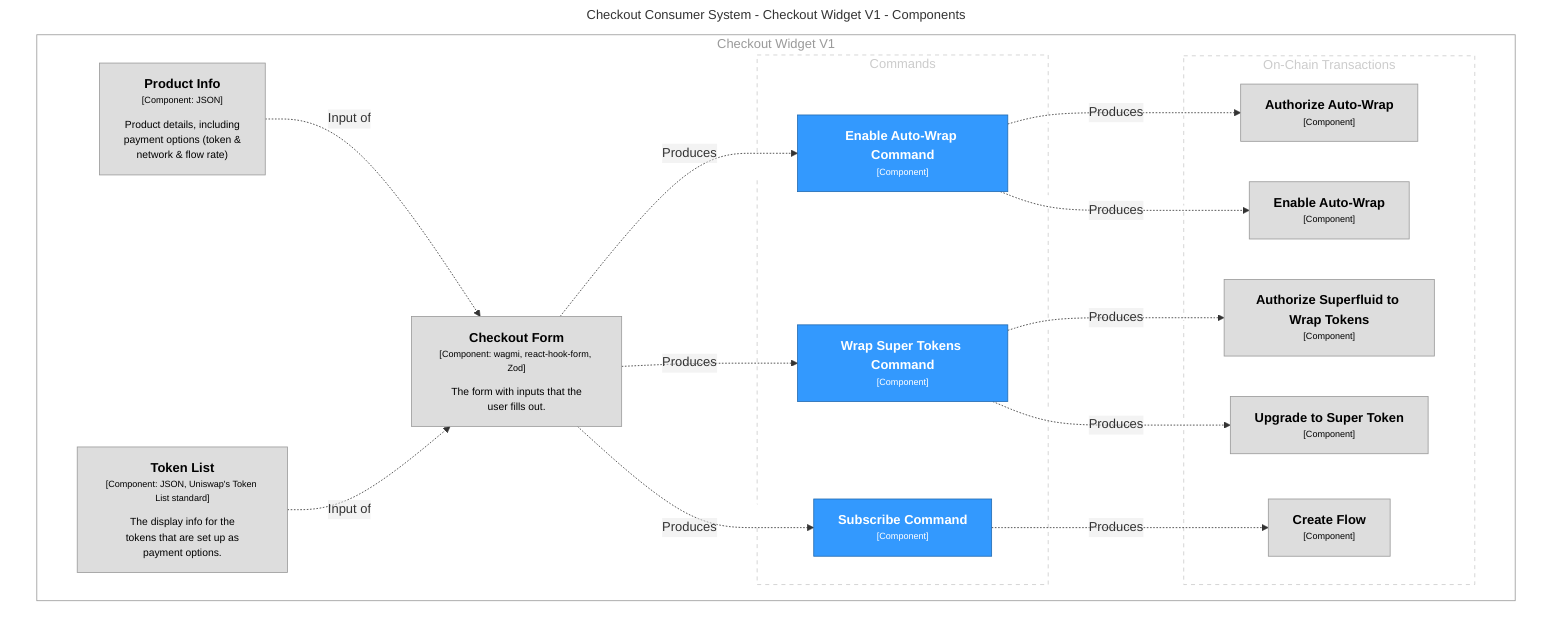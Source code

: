 graph TB
  linkStyle default fill:#ffffff

  subgraph diagram [Checkout Consumer System - Checkout Widget V1 - Components]
    style diagram fill:#ffffff,stroke:#ffffff

    subgraph 2 [Checkout Widget V1]
      style 2 fill:#ffffff,stroke:#9a9a9a,color:#9a9a9a

      subgraph group1 [Commands]
        style group1 fill:#ffffff,stroke:#cccccc,color:#cccccc,stroke-dasharray:5

        11["<div style='font-weight: bold'>Wrap Super Tokens Command</div><div style='font-size: 70%; margin-top: 0px'>[Component]</div>"]
        style 11 fill:#3399fe,stroke:#236bb1,color:#ffffff
        14["<div style='font-weight: bold'>Subscribe Command</div><div style='font-size: 70%; margin-top: 0px'>[Component]</div>"]
        style 14 fill:#3399fe,stroke:#236bb1,color:#ffffff
        8["<div style='font-weight: bold'>Enable Auto-Wrap Command</div><div style='font-size: 70%; margin-top: 0px'>[Component]</div>"]
        style 8 fill:#3399fe,stroke:#236bb1,color:#ffffff
      end

      subgraph group2 [On-Chain Transactions]
        style group2 fill:#ffffff,stroke:#cccccc,color:#cccccc,stroke-dasharray:5

        3["<div style='font-weight: bold'>Authorize Auto-Wrap</div><div style='font-size: 70%; margin-top: 0px'>[Component]</div>"]
        style 3 fill:#dddddd,stroke:#9a9a9a,color:#000000
        4["<div style='font-weight: bold'>Enable Auto-Wrap</div><div style='font-size: 70%; margin-top: 0px'>[Component]</div>"]
        style 4 fill:#dddddd,stroke:#9a9a9a,color:#000000
        5["<div style='font-weight: bold'>Authorize Superfluid to Wrap Tokens</div><div style='font-size: 70%; margin-top: 0px'>[Component]</div>"]
        style 5 fill:#dddddd,stroke:#9a9a9a,color:#000000
        6["<div style='font-weight: bold'>Upgrade to Super Token</div><div style='font-size: 70%; margin-top: 0px'>[Component]</div>"]
        style 6 fill:#dddddd,stroke:#9a9a9a,color:#000000
        7["<div style='font-weight: bold'>Create Flow</div><div style='font-size: 70%; margin-top: 0px'>[Component]</div>"]
        style 7 fill:#dddddd,stroke:#9a9a9a,color:#000000
      end

      16["<div style='font-weight: bold'>Checkout Form</div><div style='font-size: 70%; margin-top: 0px'>[Component: wagmi, react-hook-form, Zod]</div><div style='font-size: 80%; margin-top:10px'>The form with inputs that the<br />user fills out.</div>"]
      style 16 fill:#dddddd,stroke:#9a9a9a,color:#000000
      20["<div style='font-weight: bold'>Product Info</div><div style='font-size: 70%; margin-top: 0px'>[Component: JSON]</div><div style='font-size: 80%; margin-top:10px'>Product details, including<br />payment options (token &<br />network & flow rate)</div>"]
      style 20 fill:#dddddd,stroke:#9a9a9a,color:#000000
      22["<div style='font-weight: bold'>Token List</div><div style='font-size: 70%; margin-top: 0px'>[Component: JSON, Uniswap's Token List standard]</div><div style='font-size: 80%; margin-top:10px'>The display info for the<br />tokens that are set up as<br />payment options.</div>"]
      style 22 fill:#dddddd,stroke:#9a9a9a,color:#000000
    end

    8-. "<div>Produces</div><div style='font-size: 70%'></div>" .->4
    11-. "<div>Produces</div><div style='font-size: 70%'></div>" .->5
    11-. "<div>Produces</div><div style='font-size: 70%'></div>" .->6
    14-. "<div>Produces</div><div style='font-size: 70%'></div>" .->7
    16-. "<div>Produces</div><div style='font-size: 70%'></div>" .->8
    16-. "<div>Produces</div><div style='font-size: 70%'></div>" .->11
    16-. "<div>Produces</div><div style='font-size: 70%'></div>" .->14
    20-. "<div>Input of</div><div style='font-size: 70%'></div>" .->16
    22-. "<div>Input of</div><div style='font-size: 70%'></div>" .->16
    8-. "<div>Produces</div><div style='font-size: 70%'></div>" .->3
  end